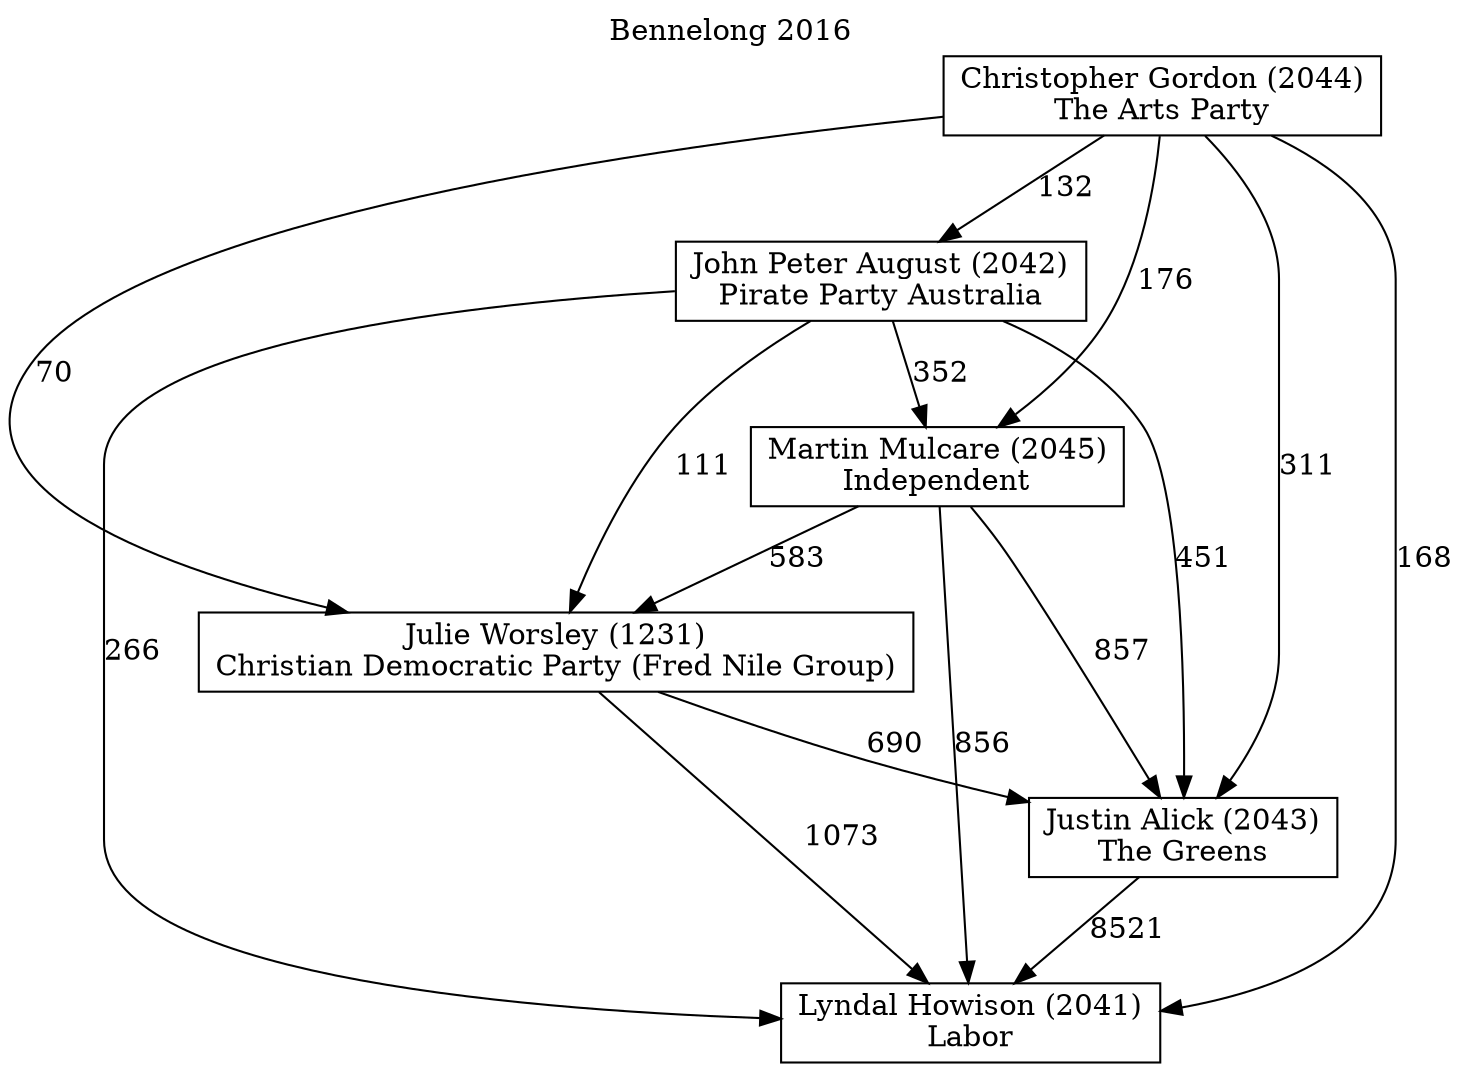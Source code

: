 // House preference flow
digraph "Lyndal Howison (2041)_Bennelong_2016" {
	graph [label="Bennelong 2016" labelloc=t mclimit=10]
	node [shape=box]
	"Christopher Gordon (2044)" [label="Christopher Gordon (2044)
The Arts Party"]
	"John Peter August (2042)" [label="John Peter August (2042)
Pirate Party Australia"]
	"Julie Worsley (1231)" [label="Julie Worsley (1231)
Christian Democratic Party (Fred Nile Group)"]
	"Justin Alick (2043)" [label="Justin Alick (2043)
The Greens"]
	"Lyndal Howison (2041)" [label="Lyndal Howison (2041)
Labor"]
	"Martin Mulcare (2045)" [label="Martin Mulcare (2045)
Independent"]
	"Christopher Gordon (2044)" -> "John Peter August (2042)" [label=132]
	"Christopher Gordon (2044)" -> "Julie Worsley (1231)" [label=70]
	"Christopher Gordon (2044)" -> "Justin Alick (2043)" [label=311]
	"Christopher Gordon (2044)" -> "Lyndal Howison (2041)" [label=168]
	"Christopher Gordon (2044)" -> "Martin Mulcare (2045)" [label=176]
	"John Peter August (2042)" -> "Julie Worsley (1231)" [label=111]
	"John Peter August (2042)" -> "Justin Alick (2043)" [label=451]
	"John Peter August (2042)" -> "Lyndal Howison (2041)" [label=266]
	"John Peter August (2042)" -> "Martin Mulcare (2045)" [label=352]
	"Julie Worsley (1231)" -> "Justin Alick (2043)" [label=690]
	"Julie Worsley (1231)" -> "Lyndal Howison (2041)" [label=1073]
	"Justin Alick (2043)" -> "Lyndal Howison (2041)" [label=8521]
	"Martin Mulcare (2045)" -> "Julie Worsley (1231)" [label=583]
	"Martin Mulcare (2045)" -> "Justin Alick (2043)" [label=857]
	"Martin Mulcare (2045)" -> "Lyndal Howison (2041)" [label=856]
}
